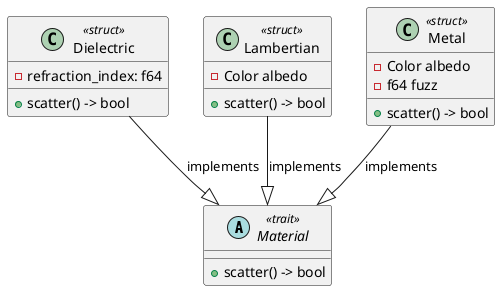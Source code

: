 @startuml materials

abstract class Material << trait >> {
    + scatter() -> bool
}

class Dielectric << struct >> {
    - refraction_index: f64
    + scatter() -> bool
}

Dielectric --|> Material : implements

class Lambertian << struct >> {
    - Color albedo
    + scatter() -> bool
}

Lambertian --|> Material : implements

class Metal << struct >> {
    - Color albedo
    - f64 fuzz
    + scatter() -> bool
}

Metal --|> Material : implements

@enduml
